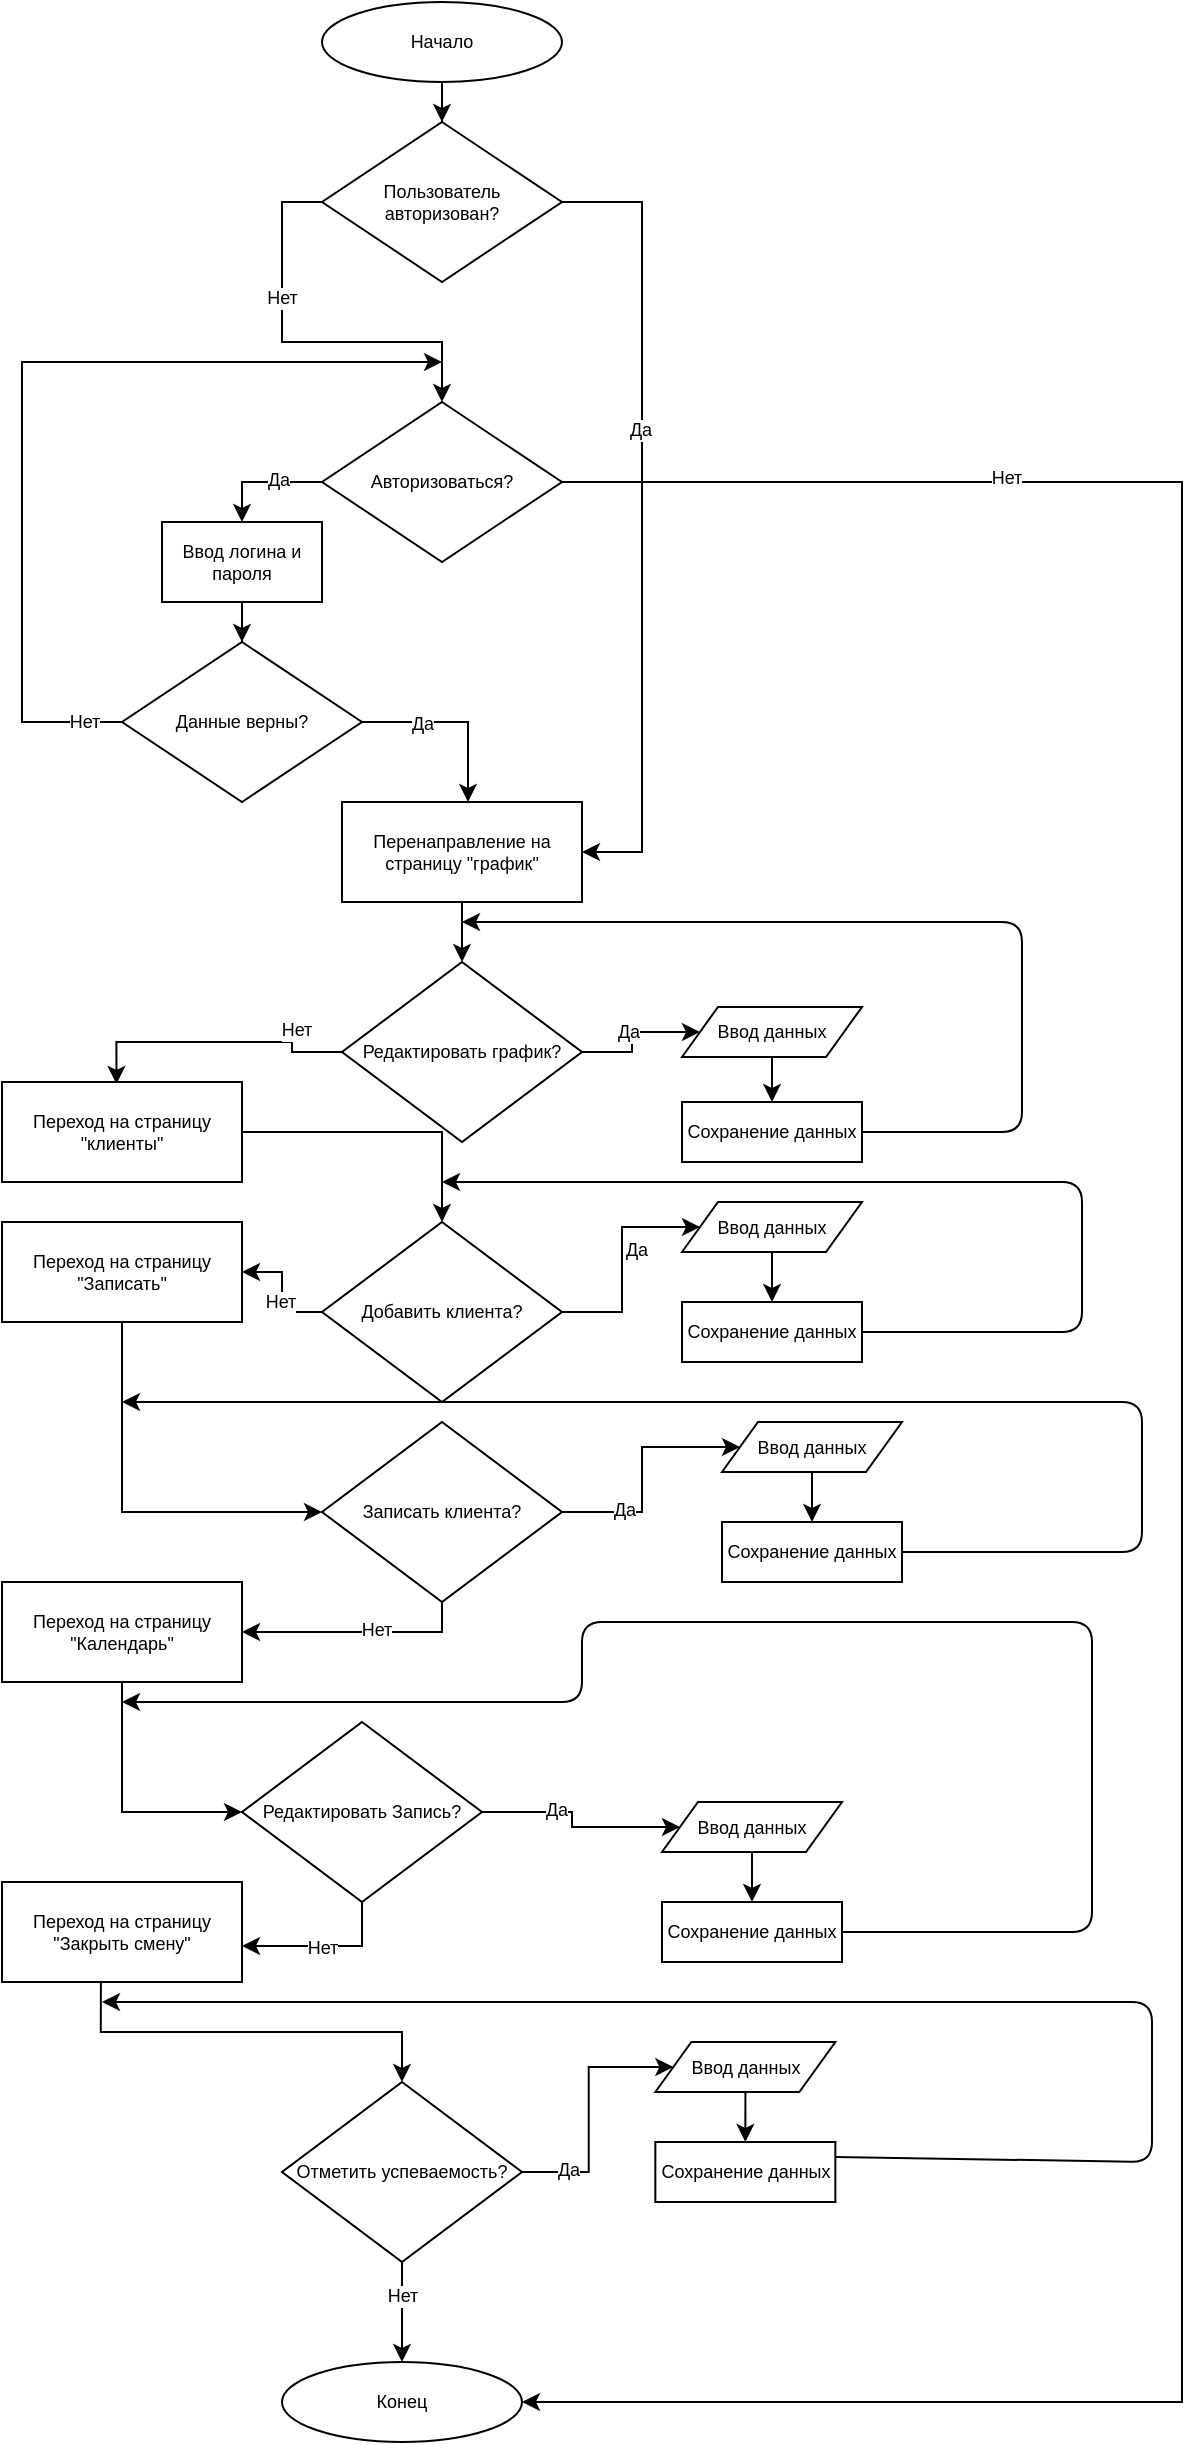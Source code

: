 <mxfile version="13.1.5" type="github">
  <diagram id="8SPaC2NhHjIFXykHgB_J" name="Page-1">
    <mxGraphModel dx="767" dy="1225" grid="1" gridSize="10" guides="1" tooltips="1" connect="1" arrows="1" fold="1" page="1" pageScale="1" pageWidth="827" pageHeight="1169" math="0" shadow="0">
      <root>
        <mxCell id="0" />
        <mxCell id="1" parent="0" />
        <mxCell id="_gQ8Pvwjih3mKzfhWHJE-30" style="edgeStyle=orthogonalEdgeStyle;rounded=0;orthogonalLoop=1;jettySize=auto;html=1;fontSize=9;" edge="1" parent="1" source="_gQ8Pvwjih3mKzfhWHJE-1" target="_gQ8Pvwjih3mKzfhWHJE-29">
          <mxGeometry relative="1" as="geometry" />
        </mxCell>
        <mxCell id="_gQ8Pvwjih3mKzfhWHJE-1" value="Начало" style="ellipse;whiteSpace=wrap;html=1;fontSize=9;" vertex="1" parent="1">
          <mxGeometry x="280" y="20" width="120" height="40" as="geometry" />
        </mxCell>
        <mxCell id="_gQ8Pvwjih3mKzfhWHJE-40" style="edgeStyle=orthogonalEdgeStyle;rounded=0;orthogonalLoop=1;jettySize=auto;html=1;exitX=0;exitY=0.5;exitDx=0;exitDy=0;entryX=0.5;entryY=0;entryDx=0;entryDy=0;fontSize=9;" edge="1" parent="1" source="_gQ8Pvwjih3mKzfhWHJE-2" target="_gQ8Pvwjih3mKzfhWHJE-9">
          <mxGeometry relative="1" as="geometry">
            <mxPoint x="240" y="260.333" as="targetPoint" />
          </mxGeometry>
        </mxCell>
        <mxCell id="_gQ8Pvwjih3mKzfhWHJE-115" style="edgeStyle=orthogonalEdgeStyle;rounded=0;orthogonalLoop=1;jettySize=auto;html=1;fontSize=9;entryX=1;entryY=0.5;entryDx=0;entryDy=0;" edge="1" parent="1" source="_gQ8Pvwjih3mKzfhWHJE-2" target="_gQ8Pvwjih3mKzfhWHJE-6">
          <mxGeometry relative="1" as="geometry">
            <mxPoint x="690" y="390" as="targetPoint" />
            <Array as="points">
              <mxPoint x="710" y="260" />
              <mxPoint x="710" y="1220" />
            </Array>
          </mxGeometry>
        </mxCell>
        <mxCell id="_gQ8Pvwjih3mKzfhWHJE-116" value="Нет" style="edgeLabel;html=1;align=center;verticalAlign=middle;resizable=0;points=[];fontSize=9;" vertex="1" connectable="0" parent="_gQ8Pvwjih3mKzfhWHJE-115">
          <mxGeometry x="-0.723" y="2" relative="1" as="geometry">
            <mxPoint as="offset" />
          </mxGeometry>
        </mxCell>
        <mxCell id="_gQ8Pvwjih3mKzfhWHJE-2" value="Авторизоваться?" style="rhombus;whiteSpace=wrap;html=1;fontSize=9;" vertex="1" parent="1">
          <mxGeometry x="280" y="220" width="120" height="80" as="geometry" />
        </mxCell>
        <mxCell id="_gQ8Pvwjih3mKzfhWHJE-6" value="Конец" style="ellipse;whiteSpace=wrap;html=1;fontSize=9;" vertex="1" parent="1">
          <mxGeometry x="260" y="1200" width="120" height="40" as="geometry" />
        </mxCell>
        <mxCell id="_gQ8Pvwjih3mKzfhWHJE-13" style="edgeStyle=orthogonalEdgeStyle;rounded=0;orthogonalLoop=1;jettySize=auto;html=1;entryX=0.5;entryY=0;entryDx=0;entryDy=0;fontSize=9;" edge="1" parent="1" source="_gQ8Pvwjih3mKzfhWHJE-9" target="_gQ8Pvwjih3mKzfhWHJE-12">
          <mxGeometry relative="1" as="geometry" />
        </mxCell>
        <mxCell id="_gQ8Pvwjih3mKzfhWHJE-9" value="Ввод логина и пароля" style="rounded=0;whiteSpace=wrap;html=1;fontSize=9;" vertex="1" parent="1">
          <mxGeometry x="200" y="280" width="80" height="40" as="geometry" />
        </mxCell>
        <mxCell id="_gQ8Pvwjih3mKzfhWHJE-14" style="edgeStyle=orthogonalEdgeStyle;rounded=0;orthogonalLoop=1;jettySize=auto;html=1;exitX=0;exitY=0.5;exitDx=0;exitDy=0;fontSize=9;" edge="1" parent="1" source="_gQ8Pvwjih3mKzfhWHJE-12">
          <mxGeometry relative="1" as="geometry">
            <mxPoint x="340" y="200" as="targetPoint" />
            <Array as="points">
              <mxPoint x="130" y="380" />
              <mxPoint x="130" y="200" />
            </Array>
          </mxGeometry>
        </mxCell>
        <mxCell id="_gQ8Pvwjih3mKzfhWHJE-17" value="Нет" style="edgeLabel;html=1;align=center;verticalAlign=middle;resizable=0;points=[];fontSize=9;" vertex="1" connectable="0" parent="_gQ8Pvwjih3mKzfhWHJE-14">
          <mxGeometry x="-0.946" y="-1" relative="1" as="geometry">
            <mxPoint x="-7.64" y="1" as="offset" />
          </mxGeometry>
        </mxCell>
        <mxCell id="_gQ8Pvwjih3mKzfhWHJE-18" style="edgeStyle=orthogonalEdgeStyle;rounded=0;orthogonalLoop=1;jettySize=auto;html=1;exitX=1;exitY=0.5;exitDx=0;exitDy=0;fontSize=9;" edge="1" parent="1" source="_gQ8Pvwjih3mKzfhWHJE-12" target="_gQ8Pvwjih3mKzfhWHJE-20">
          <mxGeometry relative="1" as="geometry">
            <mxPoint x="330" y="580" as="targetPoint" />
            <Array as="points">
              <mxPoint x="353" y="380" />
            </Array>
          </mxGeometry>
        </mxCell>
        <mxCell id="_gQ8Pvwjih3mKzfhWHJE-19" value="Да" style="edgeLabel;html=1;align=center;verticalAlign=middle;resizable=0;points=[];fontSize=9;" vertex="1" connectable="0" parent="_gQ8Pvwjih3mKzfhWHJE-18">
          <mxGeometry x="0.226" y="-2" relative="1" as="geometry">
            <mxPoint x="-21" y="-3.67" as="offset" />
          </mxGeometry>
        </mxCell>
        <mxCell id="_gQ8Pvwjih3mKzfhWHJE-12" value="Данные верны?" style="rhombus;whiteSpace=wrap;html=1;fontSize=9;" vertex="1" parent="1">
          <mxGeometry x="180" y="340" width="120" height="80" as="geometry" />
        </mxCell>
        <mxCell id="_gQ8Pvwjih3mKzfhWHJE-24" style="edgeStyle=orthogonalEdgeStyle;rounded=0;orthogonalLoop=1;jettySize=auto;html=1;entryX=0.5;entryY=0;entryDx=0;entryDy=0;fontSize=9;" edge="1" parent="1" source="_gQ8Pvwjih3mKzfhWHJE-20" target="_gQ8Pvwjih3mKzfhWHJE-25">
          <mxGeometry relative="1" as="geometry">
            <mxPoint x="350" y="510" as="targetPoint" />
          </mxGeometry>
        </mxCell>
        <mxCell id="_gQ8Pvwjih3mKzfhWHJE-20" value="Перенаправление на страницу &quot;график&quot;" style="rounded=0;whiteSpace=wrap;html=1;fontSize=9;" vertex="1" parent="1">
          <mxGeometry x="290" y="420" width="120" height="50" as="geometry" />
        </mxCell>
        <mxCell id="_gQ8Pvwjih3mKzfhWHJE-26" style="edgeStyle=orthogonalEdgeStyle;rounded=0;orthogonalLoop=1;jettySize=auto;html=1;fontSize=9;exitX=1;exitY=0.5;exitDx=0;exitDy=0;entryX=0;entryY=0.5;entryDx=0;entryDy=0;" edge="1" parent="1" source="_gQ8Pvwjih3mKzfhWHJE-25" target="_gQ8Pvwjih3mKzfhWHJE-52">
          <mxGeometry relative="1" as="geometry">
            <mxPoint x="460" y="535" as="targetPoint" />
            <mxPoint x="414" y="534.69" as="sourcePoint" />
            <Array as="points" />
          </mxGeometry>
        </mxCell>
        <mxCell id="_gQ8Pvwjih3mKzfhWHJE-28" value="Да" style="edgeLabel;html=1;align=center;verticalAlign=middle;resizable=0;points=[];fontSize=9;" vertex="1" connectable="0" parent="_gQ8Pvwjih3mKzfhWHJE-26">
          <mxGeometry x="0.328" y="-1" relative="1" as="geometry">
            <mxPoint x="-13.11" y="-1" as="offset" />
          </mxGeometry>
        </mxCell>
        <mxCell id="_gQ8Pvwjih3mKzfhWHJE-54" style="edgeStyle=orthogonalEdgeStyle;rounded=0;orthogonalLoop=1;jettySize=auto;html=1;fontSize=9;entryX=0.477;entryY=0.02;entryDx=0;entryDy=0;entryPerimeter=0;exitX=0;exitY=0.5;exitDx=0;exitDy=0;" edge="1" parent="1" source="_gQ8Pvwjih3mKzfhWHJE-25" target="_gQ8Pvwjih3mKzfhWHJE-56">
          <mxGeometry relative="1" as="geometry">
            <mxPoint x="240" y="600" as="targetPoint" />
          </mxGeometry>
        </mxCell>
        <mxCell id="_gQ8Pvwjih3mKzfhWHJE-25" value="Редактировать график?" style="rhombus;whiteSpace=wrap;html=1;fontSize=9;" vertex="1" parent="1">
          <mxGeometry x="290" y="500" width="120" height="90" as="geometry" />
        </mxCell>
        <mxCell id="_gQ8Pvwjih3mKzfhWHJE-31" style="edgeStyle=orthogonalEdgeStyle;rounded=0;orthogonalLoop=1;jettySize=auto;html=1;entryX=1;entryY=0.5;entryDx=0;entryDy=0;fontSize=9;" edge="1" parent="1" source="_gQ8Pvwjih3mKzfhWHJE-29" target="_gQ8Pvwjih3mKzfhWHJE-20">
          <mxGeometry relative="1" as="geometry">
            <mxPoint x="420" y="570" as="targetPoint" />
            <Array as="points">
              <mxPoint x="440" y="120" />
              <mxPoint x="440" y="445" />
            </Array>
          </mxGeometry>
        </mxCell>
        <mxCell id="_gQ8Pvwjih3mKzfhWHJE-32" value="Да" style="edgeLabel;html=1;align=center;verticalAlign=middle;resizable=0;points=[];fontSize=9;" vertex="1" connectable="0" parent="_gQ8Pvwjih3mKzfhWHJE-31">
          <mxGeometry x="-0.221" y="-1" relative="1" as="geometry">
            <mxPoint as="offset" />
          </mxGeometry>
        </mxCell>
        <mxCell id="_gQ8Pvwjih3mKzfhWHJE-33" style="edgeStyle=orthogonalEdgeStyle;rounded=0;orthogonalLoop=1;jettySize=auto;html=1;entryX=0.5;entryY=0;entryDx=0;entryDy=0;exitX=0;exitY=0.5;exitDx=0;exitDy=0;fontSize=9;" edge="1" parent="1" source="_gQ8Pvwjih3mKzfhWHJE-29" target="_gQ8Pvwjih3mKzfhWHJE-2">
          <mxGeometry relative="1" as="geometry">
            <mxPoint x="240" y="200" as="targetPoint" />
          </mxGeometry>
        </mxCell>
        <mxCell id="_gQ8Pvwjih3mKzfhWHJE-29" value="Пользователь авторизован?" style="rhombus;whiteSpace=wrap;html=1;fontSize=9;" vertex="1" parent="1">
          <mxGeometry x="280" y="80" width="120" height="80" as="geometry" />
        </mxCell>
        <mxCell id="_gQ8Pvwjih3mKzfhWHJE-34" value="&amp;nbsp; &amp;nbsp;Нет" style="edgeLabel;html=1;align=center;verticalAlign=middle;resizable=0;points=[];fontSize=9;" vertex="1" connectable="0" parent="1">
          <mxGeometry x="429.998" y="180" as="geometry">
            <mxPoint x="-174" y="-12" as="offset" />
          </mxGeometry>
        </mxCell>
        <mxCell id="_gQ8Pvwjih3mKzfhWHJE-41" value="Да" style="edgeLabel;html=1;align=center;verticalAlign=middle;resizable=0;points=[];fontSize=9;" vertex="1" connectable="0" parent="1">
          <mxGeometry x="419" y="305" as="geometry">
            <mxPoint x="-161" y="-46" as="offset" />
          </mxGeometry>
        </mxCell>
        <mxCell id="_gQ8Pvwjih3mKzfhWHJE-50" value="Сохранение данных" style="rounded=0;whiteSpace=wrap;html=1;fontSize=9;" vertex="1" parent="1">
          <mxGeometry x="460" y="570" width="90" height="30" as="geometry" />
        </mxCell>
        <mxCell id="_gQ8Pvwjih3mKzfhWHJE-53" style="edgeStyle=orthogonalEdgeStyle;rounded=0;orthogonalLoop=1;jettySize=auto;html=1;entryX=0.5;entryY=0;entryDx=0;entryDy=0;fontSize=9;" edge="1" parent="1" source="_gQ8Pvwjih3mKzfhWHJE-52" target="_gQ8Pvwjih3mKzfhWHJE-50">
          <mxGeometry relative="1" as="geometry" />
        </mxCell>
        <mxCell id="_gQ8Pvwjih3mKzfhWHJE-52" value="&lt;span&gt;Ввод данных&lt;/span&gt;" style="shape=parallelogram;perimeter=parallelogramPerimeter;whiteSpace=wrap;html=1;fontSize=9;" vertex="1" parent="1">
          <mxGeometry x="460" y="522.5" width="90" height="25" as="geometry" />
        </mxCell>
        <mxCell id="_gQ8Pvwjih3mKzfhWHJE-55" value="Нет" style="edgeLabel;html=1;align=center;verticalAlign=middle;resizable=0;points=[];fontSize=9;" vertex="1" connectable="0" parent="1">
          <mxGeometry x="280" y="535" as="geometry">
            <mxPoint x="-13.11" y="-1" as="offset" />
          </mxGeometry>
        </mxCell>
        <mxCell id="_gQ8Pvwjih3mKzfhWHJE-61" style="edgeStyle=orthogonalEdgeStyle;rounded=0;orthogonalLoop=1;jettySize=auto;html=1;fontSize=9;entryX=0.5;entryY=0;entryDx=0;entryDy=0;exitX=1;exitY=0.5;exitDx=0;exitDy=0;" edge="1" parent="1" source="_gQ8Pvwjih3mKzfhWHJE-56" target="_gQ8Pvwjih3mKzfhWHJE-60">
          <mxGeometry relative="1" as="geometry">
            <mxPoint x="350" y="585" as="targetPoint" />
          </mxGeometry>
        </mxCell>
        <mxCell id="_gQ8Pvwjih3mKzfhWHJE-56" value="Переход на страницу &quot;клиенты&quot;" style="rounded=0;whiteSpace=wrap;html=1;fontSize=9;" vertex="1" parent="1">
          <mxGeometry x="120" y="560" width="120" height="50" as="geometry" />
        </mxCell>
        <mxCell id="_gQ8Pvwjih3mKzfhWHJE-68" style="edgeStyle=orthogonalEdgeStyle;rounded=0;orthogonalLoop=1;jettySize=auto;html=1;fontSize=9;" edge="1" parent="1" source="_gQ8Pvwjih3mKzfhWHJE-60" target="_gQ8Pvwjih3mKzfhWHJE-66">
          <mxGeometry relative="1" as="geometry" />
        </mxCell>
        <mxCell id="_gQ8Pvwjih3mKzfhWHJE-70" style="edgeStyle=orthogonalEdgeStyle;rounded=0;orthogonalLoop=1;jettySize=auto;html=1;fontSize=9;entryX=1;entryY=0.5;entryDx=0;entryDy=0;" edge="1" parent="1" source="_gQ8Pvwjih3mKzfhWHJE-60" target="_gQ8Pvwjih3mKzfhWHJE-77">
          <mxGeometry relative="1" as="geometry">
            <mxPoint x="274" y="720" as="targetPoint" />
          </mxGeometry>
        </mxCell>
        <mxCell id="_gQ8Pvwjih3mKzfhWHJE-71" value="Нет" style="edgeLabel;html=1;align=center;verticalAlign=middle;resizable=0;points=[];fontSize=9;" vertex="1" connectable="0" parent="_gQ8Pvwjih3mKzfhWHJE-70">
          <mxGeometry x="-0.155" y="1" relative="1" as="geometry">
            <mxPoint as="offset" />
          </mxGeometry>
        </mxCell>
        <mxCell id="_gQ8Pvwjih3mKzfhWHJE-60" value="Добавить клиента?" style="rhombus;whiteSpace=wrap;html=1;fontSize=9;" vertex="1" parent="1">
          <mxGeometry x="280" y="630" width="120" height="90" as="geometry" />
        </mxCell>
        <mxCell id="_gQ8Pvwjih3mKzfhWHJE-64" value="Сохранение данных" style="rounded=0;whiteSpace=wrap;html=1;fontSize=9;" vertex="1" parent="1">
          <mxGeometry x="460" y="670" width="90" height="30" as="geometry" />
        </mxCell>
        <mxCell id="_gQ8Pvwjih3mKzfhWHJE-65" style="edgeStyle=orthogonalEdgeStyle;rounded=0;orthogonalLoop=1;jettySize=auto;html=1;entryX=0.5;entryY=0;entryDx=0;entryDy=0;fontSize=9;" edge="1" parent="1" source="_gQ8Pvwjih3mKzfhWHJE-66" target="_gQ8Pvwjih3mKzfhWHJE-64">
          <mxGeometry relative="1" as="geometry" />
        </mxCell>
        <mxCell id="_gQ8Pvwjih3mKzfhWHJE-66" value="&lt;span&gt;Ввод данных&lt;/span&gt;" style="shape=parallelogram;perimeter=parallelogramPerimeter;whiteSpace=wrap;html=1;fontSize=9;" vertex="1" parent="1">
          <mxGeometry x="460" y="620" width="90" height="25" as="geometry" />
        </mxCell>
        <mxCell id="_gQ8Pvwjih3mKzfhWHJE-69" value="Да" style="edgeLabel;html=1;align=center;verticalAlign=middle;resizable=0;points=[];fontSize=9;" vertex="1" connectable="0" parent="1">
          <mxGeometry x="450.0" y="645" as="geometry">
            <mxPoint x="-13.11" y="-1" as="offset" />
          </mxGeometry>
        </mxCell>
        <mxCell id="_gQ8Pvwjih3mKzfhWHJE-75" value="" style="endArrow=classic;html=1;fontSize=9;exitX=1;exitY=0.5;exitDx=0;exitDy=0;" edge="1" parent="1" source="_gQ8Pvwjih3mKzfhWHJE-50">
          <mxGeometry width="50" height="50" relative="1" as="geometry">
            <mxPoint x="600" y="620" as="sourcePoint" />
            <mxPoint x="350" y="480" as="targetPoint" />
            <Array as="points">
              <mxPoint x="630" y="585" />
              <mxPoint x="630" y="480" />
            </Array>
          </mxGeometry>
        </mxCell>
        <mxCell id="_gQ8Pvwjih3mKzfhWHJE-76" value="" style="endArrow=classic;html=1;fontSize=9;exitX=1;exitY=0.5;exitDx=0;exitDy=0;" edge="1" parent="1" source="_gQ8Pvwjih3mKzfhWHJE-64">
          <mxGeometry width="50" height="50" relative="1" as="geometry">
            <mxPoint x="580" y="675" as="sourcePoint" />
            <mxPoint x="340" y="610" as="targetPoint" />
            <Array as="points">
              <mxPoint x="660" y="685" />
              <mxPoint x="660" y="610" />
            </Array>
          </mxGeometry>
        </mxCell>
        <mxCell id="_gQ8Pvwjih3mKzfhWHJE-79" style="edgeStyle=orthogonalEdgeStyle;rounded=0;orthogonalLoop=1;jettySize=auto;html=1;fontSize=9;entryX=0;entryY=0.5;entryDx=0;entryDy=0;exitX=0.5;exitY=1;exitDx=0;exitDy=0;" edge="1" parent="1" source="_gQ8Pvwjih3mKzfhWHJE-77" target="_gQ8Pvwjih3mKzfhWHJE-78">
          <mxGeometry relative="1" as="geometry">
            <mxPoint x="180" y="790" as="targetPoint" />
          </mxGeometry>
        </mxCell>
        <mxCell id="_gQ8Pvwjih3mKzfhWHJE-77" value="Переход на страницу &quot;Записать&quot;" style="rounded=0;whiteSpace=wrap;html=1;fontSize=9;" vertex="1" parent="1">
          <mxGeometry x="120" y="630" width="120" height="50" as="geometry" />
        </mxCell>
        <mxCell id="_gQ8Pvwjih3mKzfhWHJE-89" style="edgeStyle=orthogonalEdgeStyle;rounded=0;orthogonalLoop=1;jettySize=auto;html=1;fontSize=9;entryX=1;entryY=0.5;entryDx=0;entryDy=0;" edge="1" parent="1" source="_gQ8Pvwjih3mKzfhWHJE-78" target="_gQ8Pvwjih3mKzfhWHJE-91">
          <mxGeometry relative="1" as="geometry">
            <mxPoint x="340" y="880" as="targetPoint" />
            <Array as="points">
              <mxPoint x="340" y="835" />
            </Array>
          </mxGeometry>
        </mxCell>
        <mxCell id="_gQ8Pvwjih3mKzfhWHJE-78" value="Записать клиента?" style="rhombus;whiteSpace=wrap;html=1;fontSize=9;" vertex="1" parent="1">
          <mxGeometry x="280" y="730" width="120" height="90" as="geometry" />
        </mxCell>
        <mxCell id="_gQ8Pvwjih3mKzfhWHJE-80" style="edgeStyle=orthogonalEdgeStyle;rounded=0;orthogonalLoop=1;jettySize=auto;html=1;fontSize=9;exitX=1;exitY=0.5;exitDx=0;exitDy=0;entryX=0;entryY=0.5;entryDx=0;entryDy=0;" edge="1" parent="1" source="_gQ8Pvwjih3mKzfhWHJE-78" target="_gQ8Pvwjih3mKzfhWHJE-83">
          <mxGeometry relative="1" as="geometry">
            <mxPoint x="414" y="782.5" as="sourcePoint" />
            <mxPoint x="480" y="740" as="targetPoint" />
          </mxGeometry>
        </mxCell>
        <mxCell id="_gQ8Pvwjih3mKzfhWHJE-81" value="Да" style="edgeLabel;html=1;align=center;verticalAlign=middle;resizable=0;points=[];fontSize=9;" vertex="1" connectable="0" parent="_gQ8Pvwjih3mKzfhWHJE-80">
          <mxGeometry x="-0.501" y="1" relative="1" as="geometry">
            <mxPoint as="offset" />
          </mxGeometry>
        </mxCell>
        <mxCell id="_gQ8Pvwjih3mKzfhWHJE-82" value="Сохранение данных" style="rounded=0;whiteSpace=wrap;html=1;fontSize=9;" vertex="1" parent="1">
          <mxGeometry x="480" y="780" width="90" height="30" as="geometry" />
        </mxCell>
        <mxCell id="_gQ8Pvwjih3mKzfhWHJE-85" style="edgeStyle=orthogonalEdgeStyle;rounded=0;orthogonalLoop=1;jettySize=auto;html=1;fontSize=9;" edge="1" parent="1" source="_gQ8Pvwjih3mKzfhWHJE-83" target="_gQ8Pvwjih3mKzfhWHJE-82">
          <mxGeometry relative="1" as="geometry" />
        </mxCell>
        <mxCell id="_gQ8Pvwjih3mKzfhWHJE-83" value="&lt;span&gt;Ввод данных&lt;/span&gt;" style="shape=parallelogram;perimeter=parallelogramPerimeter;whiteSpace=wrap;html=1;fontSize=9;" vertex="1" parent="1">
          <mxGeometry x="480" y="730" width="90" height="25" as="geometry" />
        </mxCell>
        <mxCell id="_gQ8Pvwjih3mKzfhWHJE-88" value="" style="endArrow=classic;html=1;fontSize=9;exitX=1;exitY=0.5;exitDx=0;exitDy=0;" edge="1" parent="1" source="_gQ8Pvwjih3mKzfhWHJE-82">
          <mxGeometry width="50" height="50" relative="1" as="geometry">
            <mxPoint x="580" y="795" as="sourcePoint" />
            <mxPoint x="180" y="720" as="targetPoint" />
            <Array as="points">
              <mxPoint x="690" y="795" />
              <mxPoint x="690" y="720" />
            </Array>
          </mxGeometry>
        </mxCell>
        <mxCell id="_gQ8Pvwjih3mKzfhWHJE-90" value="Нет" style="edgeLabel;html=1;align=center;verticalAlign=middle;resizable=0;points=[];fontSize=9;" vertex="1" connectable="0" parent="1">
          <mxGeometry x="320" y="835" as="geometry">
            <mxPoint x="-13.11" y="-1" as="offset" />
          </mxGeometry>
        </mxCell>
        <mxCell id="_gQ8Pvwjih3mKzfhWHJE-93" style="edgeStyle=orthogonalEdgeStyle;rounded=0;orthogonalLoop=1;jettySize=auto;html=1;fontSize=9;entryX=0;entryY=0.5;entryDx=0;entryDy=0;exitX=0.5;exitY=1;exitDx=0;exitDy=0;" edge="1" parent="1" source="_gQ8Pvwjih3mKzfhWHJE-91" target="_gQ8Pvwjih3mKzfhWHJE-92">
          <mxGeometry relative="1" as="geometry">
            <mxPoint x="180" y="910" as="targetPoint" />
          </mxGeometry>
        </mxCell>
        <mxCell id="_gQ8Pvwjih3mKzfhWHJE-91" value="Переход на страницу &quot;Календарь&quot;" style="rounded=0;whiteSpace=wrap;html=1;fontSize=9;" vertex="1" parent="1">
          <mxGeometry x="120" y="810" width="120" height="50" as="geometry" />
        </mxCell>
        <mxCell id="_gQ8Pvwjih3mKzfhWHJE-94" style="edgeStyle=orthogonalEdgeStyle;rounded=0;orthogonalLoop=1;jettySize=auto;html=1;fontSize=9;" edge="1" parent="1" source="_gQ8Pvwjih3mKzfhWHJE-92" target="_gQ8Pvwjih3mKzfhWHJE-97">
          <mxGeometry relative="1" as="geometry">
            <mxPoint x="440" y="925" as="targetPoint" />
          </mxGeometry>
        </mxCell>
        <mxCell id="_gQ8Pvwjih3mKzfhWHJE-100" style="edgeStyle=orthogonalEdgeStyle;rounded=0;orthogonalLoop=1;jettySize=auto;html=1;fontSize=9;entryX=1;entryY=0.64;entryDx=0;entryDy=0;entryPerimeter=0;" edge="1" parent="1" source="_gQ8Pvwjih3mKzfhWHJE-92" target="_gQ8Pvwjih3mKzfhWHJE-102">
          <mxGeometry relative="1" as="geometry">
            <mxPoint x="260" y="1012" as="targetPoint" />
          </mxGeometry>
        </mxCell>
        <mxCell id="_gQ8Pvwjih3mKzfhWHJE-101" value="Нет" style="edgeLabel;html=1;align=center;verticalAlign=middle;resizable=0;points=[];fontSize=9;" vertex="1" connectable="0" parent="_gQ8Pvwjih3mKzfhWHJE-100">
          <mxGeometry x="-0.142" y="1" relative="1" as="geometry">
            <mxPoint x="-6.8" as="offset" />
          </mxGeometry>
        </mxCell>
        <mxCell id="_gQ8Pvwjih3mKzfhWHJE-92" value="Редактировать Запись?" style="rhombus;whiteSpace=wrap;html=1;fontSize=9;" vertex="1" parent="1">
          <mxGeometry x="240" y="880" width="120" height="90" as="geometry" />
        </mxCell>
        <mxCell id="_gQ8Pvwjih3mKzfhWHJE-95" value="Да" style="edgeLabel;html=1;align=center;verticalAlign=middle;resizable=0;points=[];fontSize=9;" vertex="1" connectable="0" parent="1">
          <mxGeometry x="410" y="925" as="geometry">
            <mxPoint x="-13.11" y="-1" as="offset" />
          </mxGeometry>
        </mxCell>
        <mxCell id="_gQ8Pvwjih3mKzfhWHJE-96" value="Сохранение данных" style="rounded=0;whiteSpace=wrap;html=1;fontSize=9;" vertex="1" parent="1">
          <mxGeometry x="450" y="970" width="90" height="30" as="geometry" />
        </mxCell>
        <mxCell id="_gQ8Pvwjih3mKzfhWHJE-98" style="edgeStyle=orthogonalEdgeStyle;rounded=0;orthogonalLoop=1;jettySize=auto;html=1;entryX=0.5;entryY=0;entryDx=0;entryDy=0;fontSize=9;" edge="1" parent="1" source="_gQ8Pvwjih3mKzfhWHJE-97" target="_gQ8Pvwjih3mKzfhWHJE-96">
          <mxGeometry relative="1" as="geometry" />
        </mxCell>
        <mxCell id="_gQ8Pvwjih3mKzfhWHJE-97" value="&lt;span&gt;Ввод данных&lt;/span&gt;" style="shape=parallelogram;perimeter=parallelogramPerimeter;whiteSpace=wrap;html=1;fontSize=9;" vertex="1" parent="1">
          <mxGeometry x="450" y="920" width="90" height="25" as="geometry" />
        </mxCell>
        <mxCell id="_gQ8Pvwjih3mKzfhWHJE-99" value="" style="endArrow=classic;html=1;fontSize=9;exitX=1;exitY=0.5;exitDx=0;exitDy=0;" edge="1" parent="1" source="_gQ8Pvwjih3mKzfhWHJE-96">
          <mxGeometry width="50" height="50" relative="1" as="geometry">
            <mxPoint x="545" y="985" as="sourcePoint" />
            <mxPoint x="180" y="870" as="targetPoint" />
            <Array as="points">
              <mxPoint x="665" y="985" />
              <mxPoint x="665" y="830" />
              <mxPoint x="410" y="830" />
              <mxPoint x="410" y="870" />
            </Array>
          </mxGeometry>
        </mxCell>
        <mxCell id="_gQ8Pvwjih3mKzfhWHJE-109" style="edgeStyle=orthogonalEdgeStyle;rounded=0;orthogonalLoop=1;jettySize=auto;html=1;fontSize=9;exitX=0.412;exitY=1.007;exitDx=0;exitDy=0;exitPerimeter=0;" edge="1" parent="1" source="_gQ8Pvwjih3mKzfhWHJE-102" target="_gQ8Pvwjih3mKzfhWHJE-103">
          <mxGeometry relative="1" as="geometry">
            <mxPoint x="180" y="1080" as="targetPoint" />
          </mxGeometry>
        </mxCell>
        <mxCell id="_gQ8Pvwjih3mKzfhWHJE-102" value="Переход на страницу &quot;Закрыть смену&quot;" style="rounded=0;whiteSpace=wrap;html=1;fontSize=9;" vertex="1" parent="1">
          <mxGeometry x="120" y="960" width="120" height="50" as="geometry" />
        </mxCell>
        <mxCell id="_gQ8Pvwjih3mKzfhWHJE-107" style="edgeStyle=orthogonalEdgeStyle;rounded=0;orthogonalLoop=1;jettySize=auto;html=1;fontSize=9;" edge="1" parent="1" source="_gQ8Pvwjih3mKzfhWHJE-103" target="_gQ8Pvwjih3mKzfhWHJE-105">
          <mxGeometry relative="1" as="geometry">
            <mxPoint x="430.0" y="1065" as="targetPoint" />
          </mxGeometry>
        </mxCell>
        <mxCell id="_gQ8Pvwjih3mKzfhWHJE-108" value="Да" style="edgeLabel;html=1;align=center;verticalAlign=middle;resizable=0;points=[];fontSize=9;" vertex="1" connectable="0" parent="_gQ8Pvwjih3mKzfhWHJE-107">
          <mxGeometry x="-0.451" y="11" relative="1" as="geometry">
            <mxPoint as="offset" />
          </mxGeometry>
        </mxCell>
        <mxCell id="_gQ8Pvwjih3mKzfhWHJE-113" style="edgeStyle=orthogonalEdgeStyle;rounded=0;orthogonalLoop=1;jettySize=auto;html=1;entryX=0.5;entryY=0;entryDx=0;entryDy=0;fontSize=9;" edge="1" parent="1" source="_gQ8Pvwjih3mKzfhWHJE-103" target="_gQ8Pvwjih3mKzfhWHJE-6">
          <mxGeometry relative="1" as="geometry">
            <Array as="points">
              <mxPoint x="320" y="1160" />
              <mxPoint x="320" y="1160" />
            </Array>
          </mxGeometry>
        </mxCell>
        <mxCell id="_gQ8Pvwjih3mKzfhWHJE-114" value="Нет" style="edgeLabel;html=1;align=center;verticalAlign=middle;resizable=0;points=[];fontSize=9;" vertex="1" connectable="0" parent="_gQ8Pvwjih3mKzfhWHJE-113">
          <mxGeometry x="-0.32" relative="1" as="geometry">
            <mxPoint as="offset" />
          </mxGeometry>
        </mxCell>
        <mxCell id="_gQ8Pvwjih3mKzfhWHJE-103" value="Отметить успеваемость?" style="rhombus;whiteSpace=wrap;html=1;fontSize=9;" vertex="1" parent="1">
          <mxGeometry x="260" y="1060" width="120" height="90" as="geometry" />
        </mxCell>
        <mxCell id="_gQ8Pvwjih3mKzfhWHJE-104" value="Сохранение данных" style="rounded=0;whiteSpace=wrap;html=1;fontSize=9;" vertex="1" parent="1">
          <mxGeometry x="446.67" y="1090" width="90" height="30" as="geometry" />
        </mxCell>
        <mxCell id="_gQ8Pvwjih3mKzfhWHJE-106" style="edgeStyle=orthogonalEdgeStyle;rounded=0;orthogonalLoop=1;jettySize=auto;html=1;entryX=0.5;entryY=0;entryDx=0;entryDy=0;fontSize=9;" edge="1" parent="1" source="_gQ8Pvwjih3mKzfhWHJE-105" target="_gQ8Pvwjih3mKzfhWHJE-104">
          <mxGeometry relative="1" as="geometry" />
        </mxCell>
        <mxCell id="_gQ8Pvwjih3mKzfhWHJE-105" value="&lt;span&gt;Ввод данных&lt;/span&gt;" style="shape=parallelogram;perimeter=parallelogramPerimeter;whiteSpace=wrap;html=1;fontSize=9;" vertex="1" parent="1">
          <mxGeometry x="446.67" y="1040" width="90" height="25" as="geometry" />
        </mxCell>
        <mxCell id="_gQ8Pvwjih3mKzfhWHJE-110" value="" style="endArrow=classic;html=1;fontSize=9;exitX=1;exitY=0.25;exitDx=0;exitDy=0;" edge="1" parent="1" source="_gQ8Pvwjih3mKzfhWHJE-104">
          <mxGeometry width="50" height="50" relative="1" as="geometry">
            <mxPoint x="570" y="1100" as="sourcePoint" />
            <mxPoint x="170" y="1020" as="targetPoint" />
            <Array as="points">
              <mxPoint x="695" y="1100" />
              <mxPoint x="695" y="1020" />
              <mxPoint x="460" y="1020" />
            </Array>
          </mxGeometry>
        </mxCell>
      </root>
    </mxGraphModel>
  </diagram>
</mxfile>

